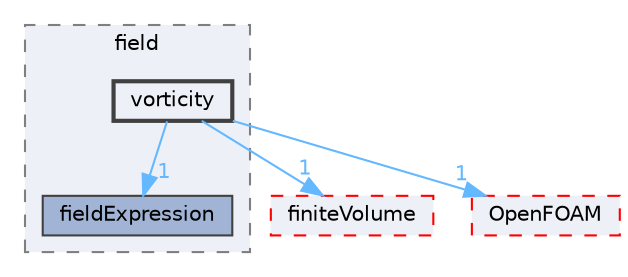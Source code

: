digraph "src/functionObjects/field/vorticity"
{
 // LATEX_PDF_SIZE
  bgcolor="transparent";
  edge [fontname=Helvetica,fontsize=10,labelfontname=Helvetica,labelfontsize=10];
  node [fontname=Helvetica,fontsize=10,shape=box,height=0.2,width=0.4];
  compound=true
  subgraph clusterdir_bae024cac12ddc6733a616261920a91f {
    graph [ bgcolor="#edf0f7", pencolor="grey50", label="field", fontname=Helvetica,fontsize=10 style="filled,dashed", URL="dir_bae024cac12ddc6733a616261920a91f.html",tooltip=""]
  dir_99d46d8c6d72cd5f0a835500a9aad641 [label="fieldExpression", fillcolor="#a2b4d6", color="grey25", style="filled", URL="dir_99d46d8c6d72cd5f0a835500a9aad641.html",tooltip=""];
  dir_22434bcc329b736e1152cd4af190e87d [label="vorticity", fillcolor="#edf0f7", color="grey25", style="filled,bold", URL="dir_22434bcc329b736e1152cd4af190e87d.html",tooltip=""];
  }
  dir_9bd15774b555cf7259a6fa18f99fe99b [label="finiteVolume", fillcolor="#edf0f7", color="red", style="filled,dashed", URL="dir_9bd15774b555cf7259a6fa18f99fe99b.html",tooltip=""];
  dir_c5473ff19b20e6ec4dfe5c310b3778a8 [label="OpenFOAM", fillcolor="#edf0f7", color="red", style="filled,dashed", URL="dir_c5473ff19b20e6ec4dfe5c310b3778a8.html",tooltip=""];
  dir_22434bcc329b736e1152cd4af190e87d->dir_99d46d8c6d72cd5f0a835500a9aad641 [headlabel="1", labeldistance=1.5 headhref="dir_004307_001324.html" href="dir_004307_001324.html" color="steelblue1" fontcolor="steelblue1"];
  dir_22434bcc329b736e1152cd4af190e87d->dir_9bd15774b555cf7259a6fa18f99fe99b [headlabel="1", labeldistance=1.5 headhref="dir_004307_001387.html" href="dir_004307_001387.html" color="steelblue1" fontcolor="steelblue1"];
  dir_22434bcc329b736e1152cd4af190e87d->dir_c5473ff19b20e6ec4dfe5c310b3778a8 [headlabel="1", labeldistance=1.5 headhref="dir_004307_002695.html" href="dir_004307_002695.html" color="steelblue1" fontcolor="steelblue1"];
}
